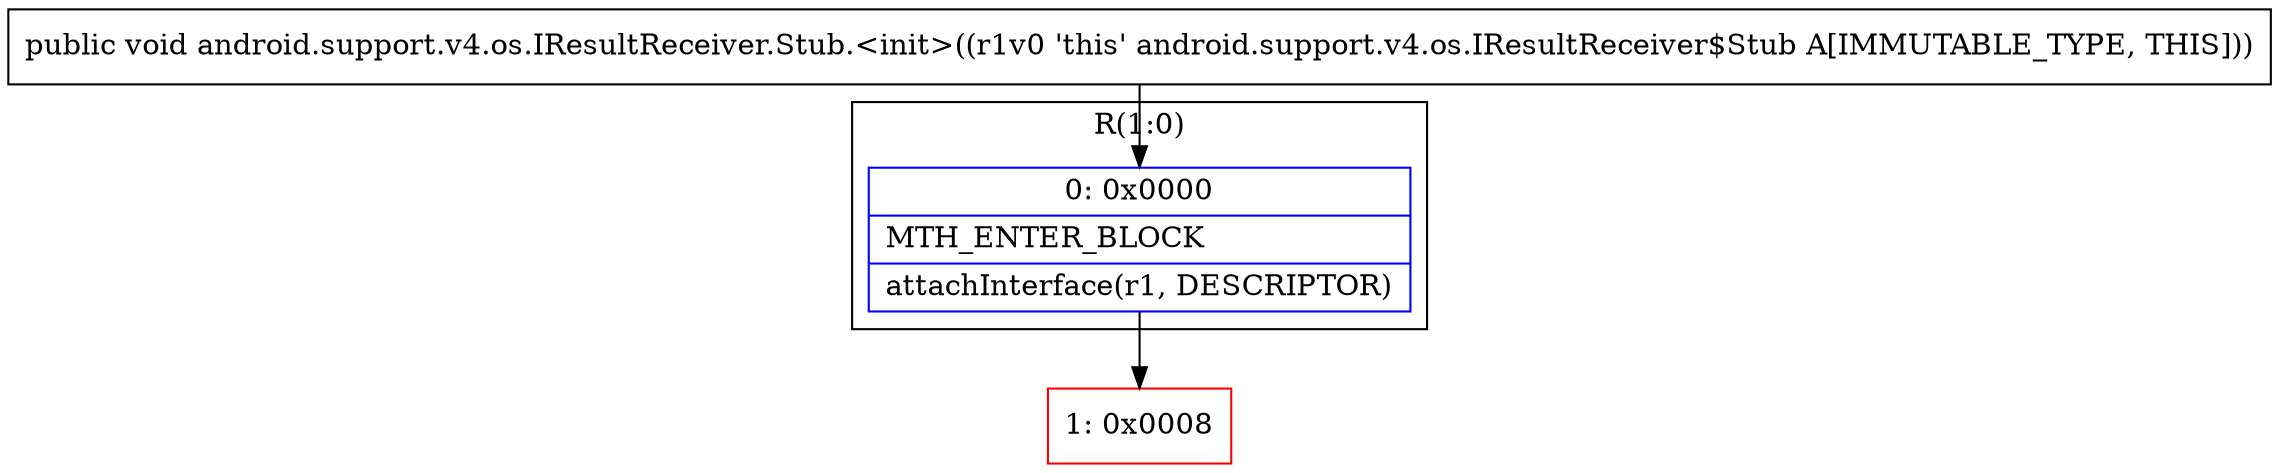 digraph "CFG forandroid.support.v4.os.IResultReceiver.Stub.\<init\>()V" {
subgraph cluster_Region_611025435 {
label = "R(1:0)";
node [shape=record,color=blue];
Node_0 [shape=record,label="{0\:\ 0x0000|MTH_ENTER_BLOCK\l|attachInterface(r1, DESCRIPTOR)\l}"];
}
Node_1 [shape=record,color=red,label="{1\:\ 0x0008}"];
MethodNode[shape=record,label="{public void android.support.v4.os.IResultReceiver.Stub.\<init\>((r1v0 'this' android.support.v4.os.IResultReceiver$Stub A[IMMUTABLE_TYPE, THIS])) }"];
MethodNode -> Node_0;
Node_0 -> Node_1;
}

